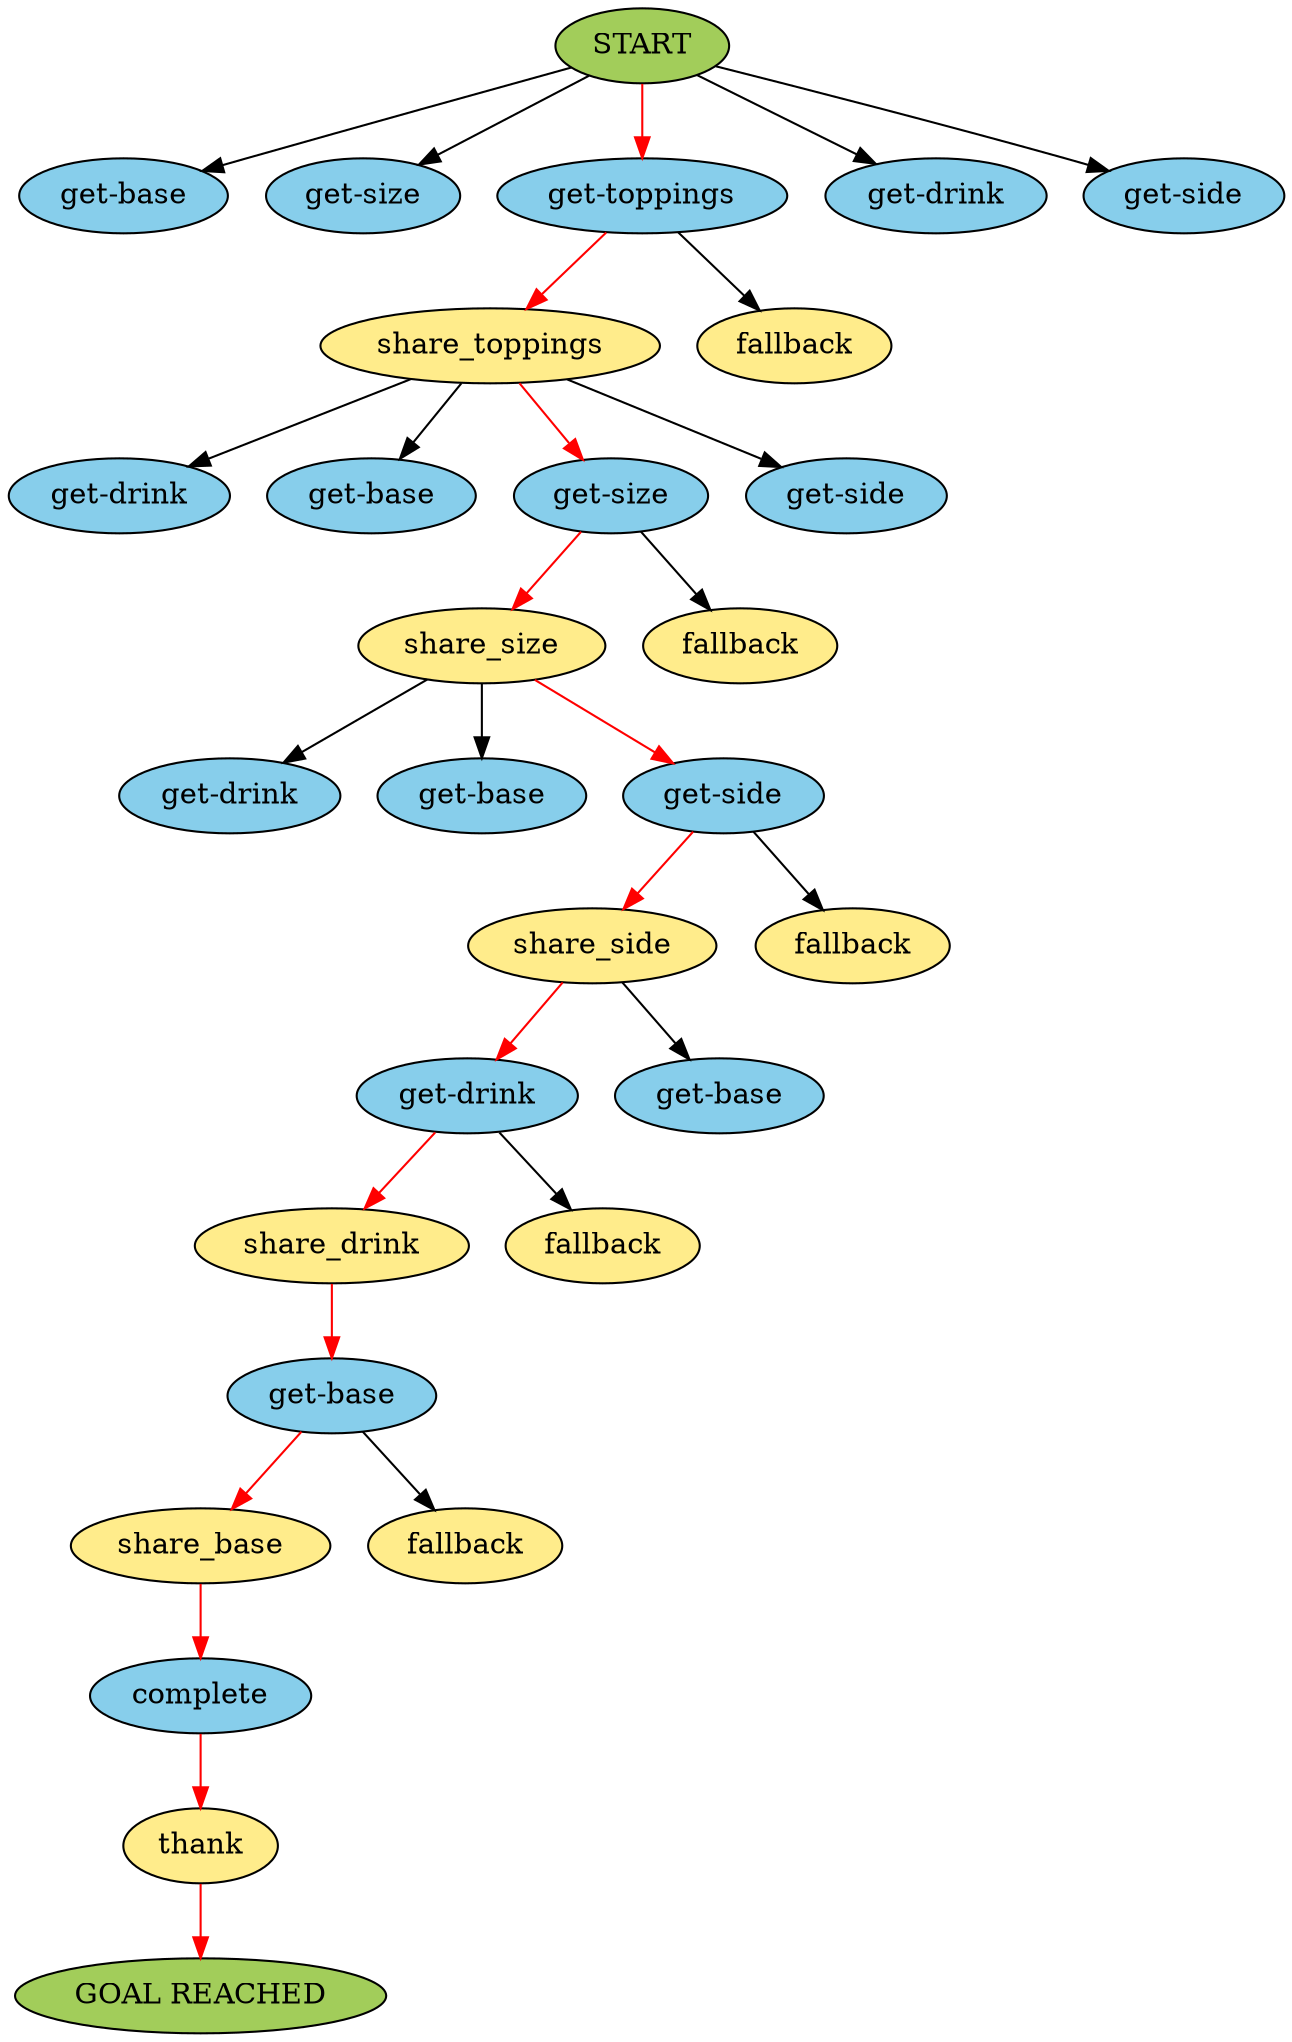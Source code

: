 digraph {
	0 [label=START fillcolor=darkolivegreen3 style=filled]
	1 [label="get-base" fillcolor=skyblue style=filled]
	0 -> 1 [color=black]
	2 [label="get-size" fillcolor=skyblue style=filled]
	0 -> 2 [color=black]
	3 [label="get-toppings" fillcolor=skyblue style=filled]
	0 -> 3 [color=red]
	4 [label="get-drink" fillcolor=skyblue style=filled]
	0 -> 4 [color=black]
	5 [label="get-side" fillcolor=skyblue style=filled]
	0 -> 5 [color=black]
	6 [label=share_toppings fillcolor=lightgoldenrod1 style=filled]
	3 -> 6 [color=red]
	7 [label=fallback fillcolor=lightgoldenrod1 style=filled]
	3 -> 7 [color=black]
	8 [label="get-drink" fillcolor=skyblue style=filled]
	6 -> 8 [color=black]
	9 [label="get-base" fillcolor=skyblue style=filled]
	6 -> 9 [color=black]
	10 [label="get-size" fillcolor=skyblue style=filled]
	6 -> 10 [color=red]
	11 [label="get-side" fillcolor=skyblue style=filled]
	6 -> 11 [color=black]
	12 [label=share_size fillcolor=lightgoldenrod1 style=filled]
	10 -> 12 [color=red]
	13 [label=fallback fillcolor=lightgoldenrod1 style=filled]
	10 -> 13 [color=black]
	14 [label="get-drink" fillcolor=skyblue style=filled]
	12 -> 14 [color=black]
	15 [label="get-base" fillcolor=skyblue style=filled]
	12 -> 15 [color=black]
	16 [label="get-side" fillcolor=skyblue style=filled]
	12 -> 16 [color=red]
	17 [label=share_side fillcolor=lightgoldenrod1 style=filled]
	16 -> 17 [color=red]
	18 [label=fallback fillcolor=lightgoldenrod1 style=filled]
	16 -> 18 [color=black]
	19 [label="get-drink" fillcolor=skyblue style=filled]
	17 -> 19 [color=red]
	20 [label="get-base" fillcolor=skyblue style=filled]
	17 -> 20 [color=black]
	21 [label=share_drink fillcolor=lightgoldenrod1 style=filled]
	19 -> 21 [color=red]
	22 [label=fallback fillcolor=lightgoldenrod1 style=filled]
	19 -> 22 [color=black]
	23 [label="get-base" fillcolor=skyblue style=filled]
	21 -> 23 [color=red]
	24 [label=share_base fillcolor=lightgoldenrod1 style=filled]
	23 -> 24 [color=red]
	25 [label=fallback fillcolor=lightgoldenrod1 style=filled]
	23 -> 25 [color=black]
	26 [label=complete fillcolor=skyblue style=filled]
	24 -> 26 [color=red]
	27 [label=thank fillcolor=lightgoldenrod1 style=filled]
	26 -> 27 [color=red]
	28 [label="GOAL REACHED" fillcolor=darkolivegreen3 style=filled]
	27 -> 28 [color=red]
}
